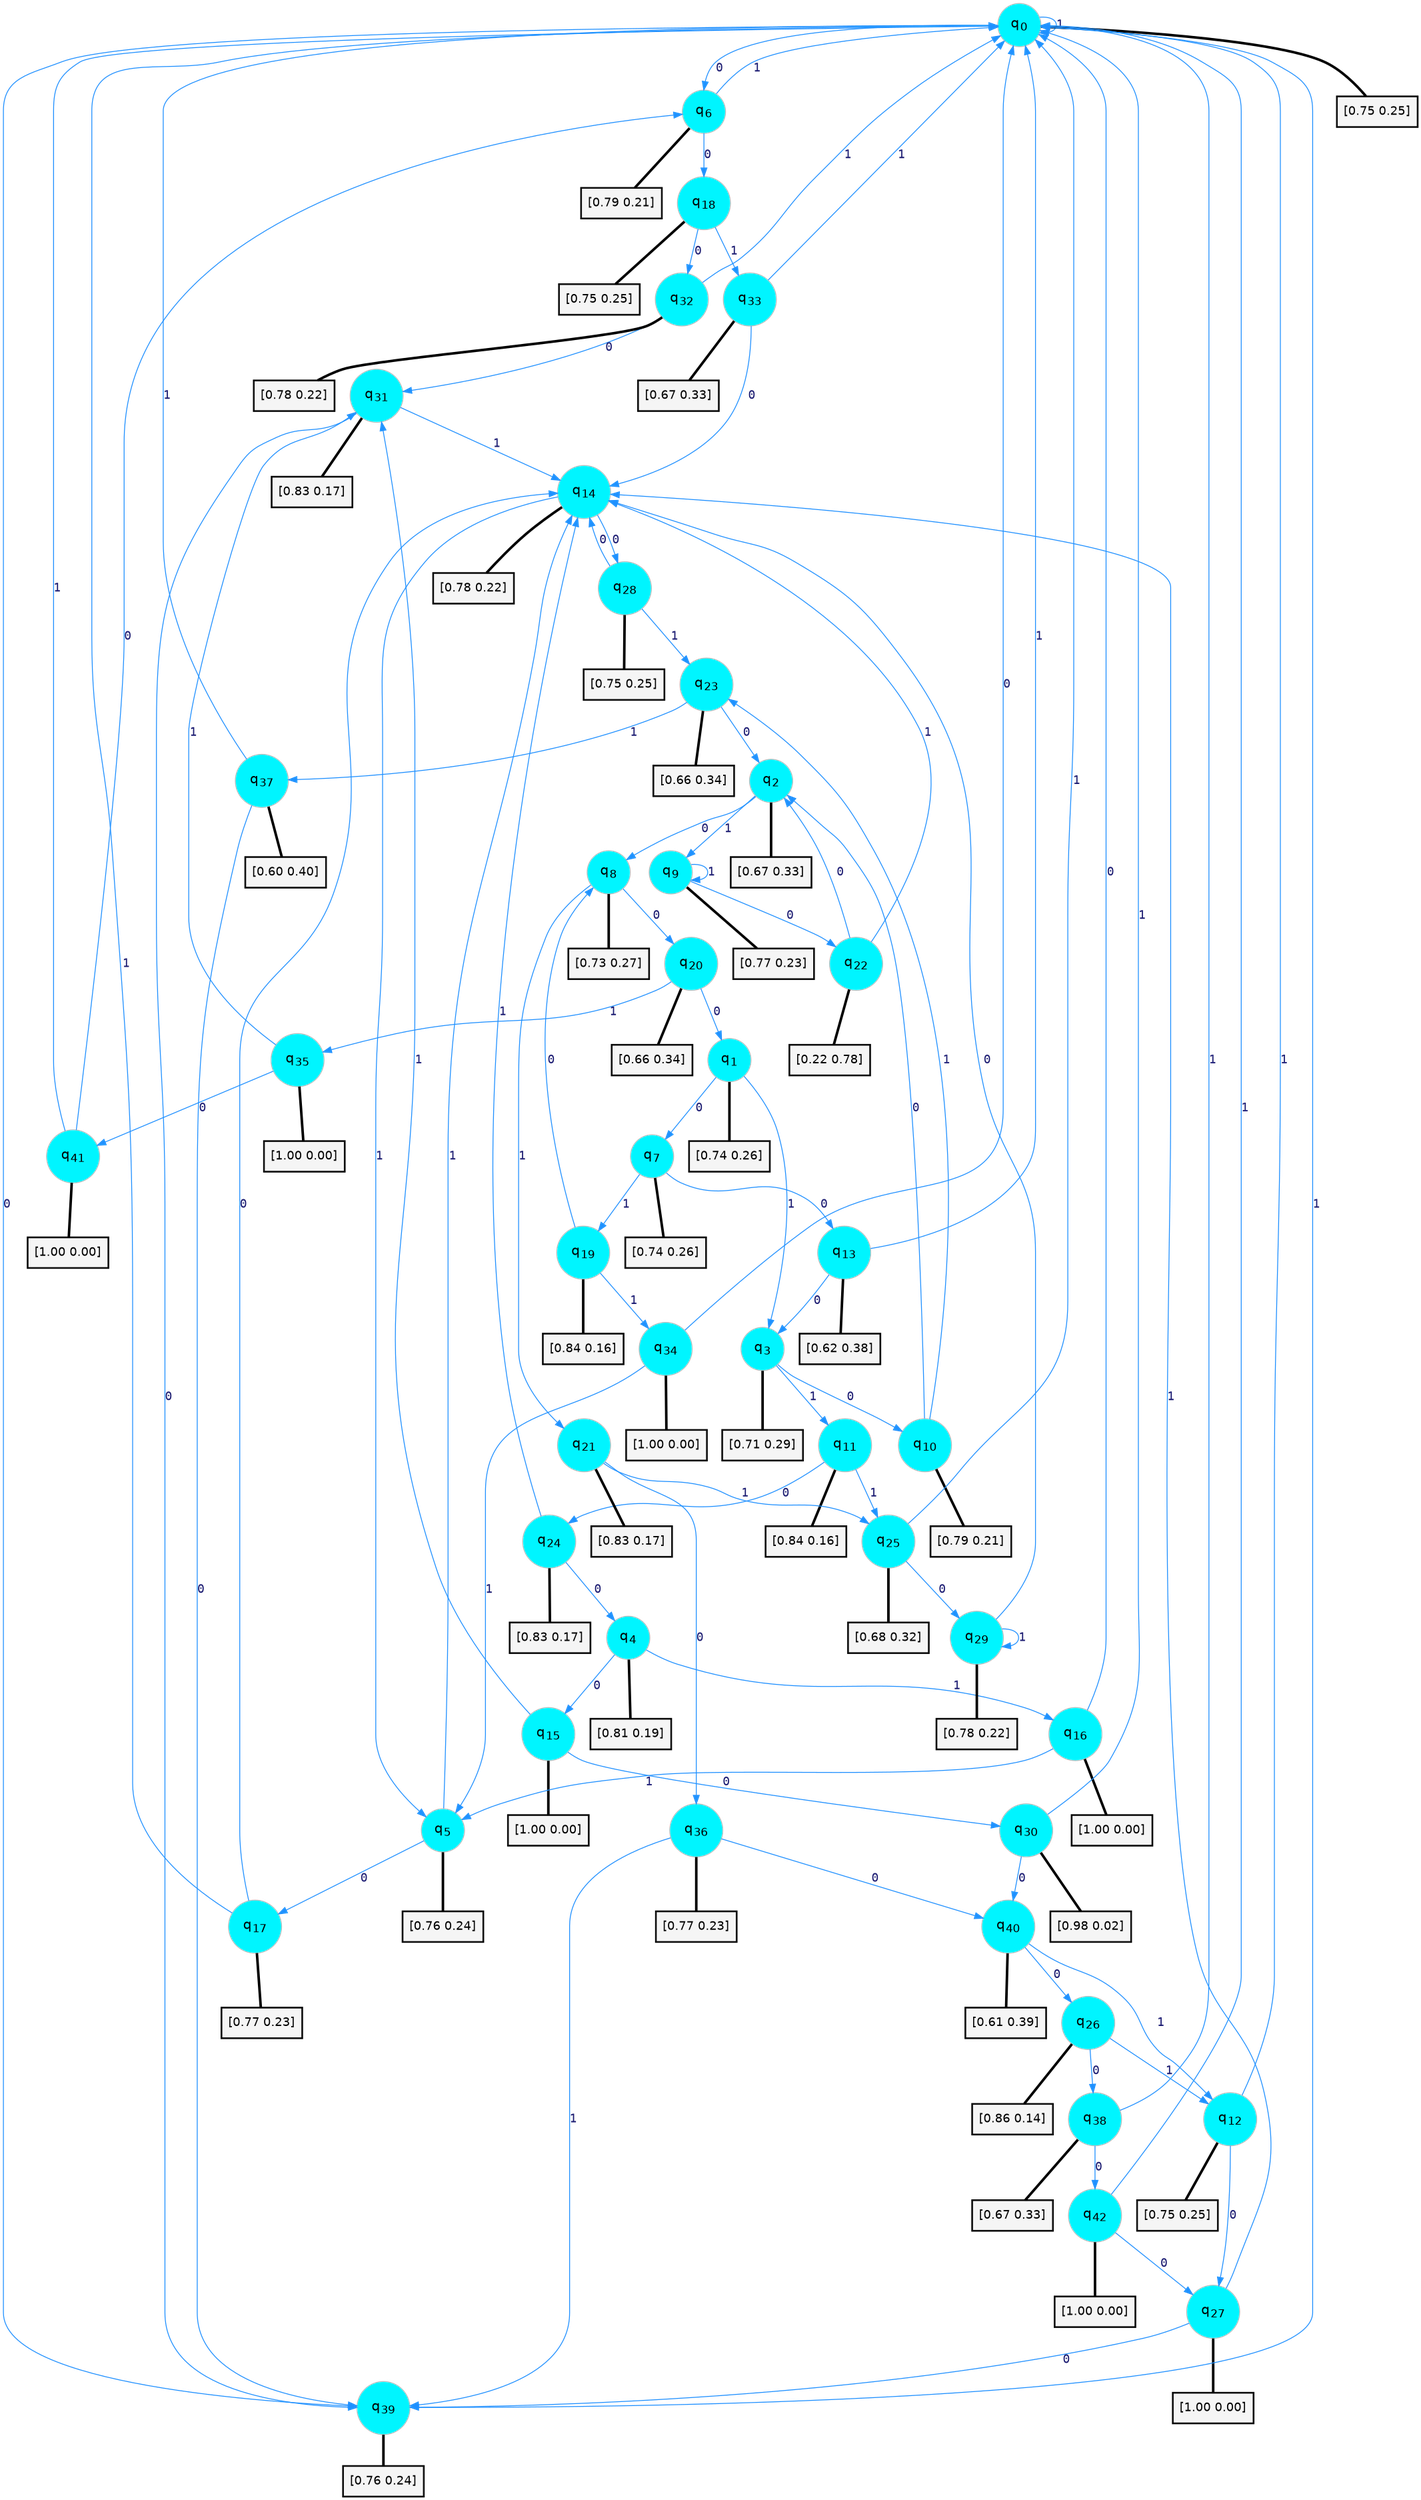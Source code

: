 digraph G {
graph [
bgcolor=transparent, dpi=300, rankdir=TD, size="40,25"];
node [
color=gray, fillcolor=turquoise1, fontcolor=black, fontname=Helvetica, fontsize=16, fontweight=bold, shape=circle, style=filled];
edge [
arrowsize=1, color=dodgerblue1, fontcolor=midnightblue, fontname=courier, fontweight=bold, penwidth=1, style=solid, weight=20];
0[label=<q<SUB>0</SUB>>];
1[label=<q<SUB>1</SUB>>];
2[label=<q<SUB>2</SUB>>];
3[label=<q<SUB>3</SUB>>];
4[label=<q<SUB>4</SUB>>];
5[label=<q<SUB>5</SUB>>];
6[label=<q<SUB>6</SUB>>];
7[label=<q<SUB>7</SUB>>];
8[label=<q<SUB>8</SUB>>];
9[label=<q<SUB>9</SUB>>];
10[label=<q<SUB>10</SUB>>];
11[label=<q<SUB>11</SUB>>];
12[label=<q<SUB>12</SUB>>];
13[label=<q<SUB>13</SUB>>];
14[label=<q<SUB>14</SUB>>];
15[label=<q<SUB>15</SUB>>];
16[label=<q<SUB>16</SUB>>];
17[label=<q<SUB>17</SUB>>];
18[label=<q<SUB>18</SUB>>];
19[label=<q<SUB>19</SUB>>];
20[label=<q<SUB>20</SUB>>];
21[label=<q<SUB>21</SUB>>];
22[label=<q<SUB>22</SUB>>];
23[label=<q<SUB>23</SUB>>];
24[label=<q<SUB>24</SUB>>];
25[label=<q<SUB>25</SUB>>];
26[label=<q<SUB>26</SUB>>];
27[label=<q<SUB>27</SUB>>];
28[label=<q<SUB>28</SUB>>];
29[label=<q<SUB>29</SUB>>];
30[label=<q<SUB>30</SUB>>];
31[label=<q<SUB>31</SUB>>];
32[label=<q<SUB>32</SUB>>];
33[label=<q<SUB>33</SUB>>];
34[label=<q<SUB>34</SUB>>];
35[label=<q<SUB>35</SUB>>];
36[label=<q<SUB>36</SUB>>];
37[label=<q<SUB>37</SUB>>];
38[label=<q<SUB>38</SUB>>];
39[label=<q<SUB>39</SUB>>];
40[label=<q<SUB>40</SUB>>];
41[label=<q<SUB>41</SUB>>];
42[label=<q<SUB>42</SUB>>];
43[label="[0.75 0.25]", shape=box,fontcolor=black, fontname=Helvetica, fontsize=14, penwidth=2, fillcolor=whitesmoke,color=black];
44[label="[0.74 0.26]", shape=box,fontcolor=black, fontname=Helvetica, fontsize=14, penwidth=2, fillcolor=whitesmoke,color=black];
45[label="[0.67 0.33]", shape=box,fontcolor=black, fontname=Helvetica, fontsize=14, penwidth=2, fillcolor=whitesmoke,color=black];
46[label="[0.71 0.29]", shape=box,fontcolor=black, fontname=Helvetica, fontsize=14, penwidth=2, fillcolor=whitesmoke,color=black];
47[label="[0.81 0.19]", shape=box,fontcolor=black, fontname=Helvetica, fontsize=14, penwidth=2, fillcolor=whitesmoke,color=black];
48[label="[0.76 0.24]", shape=box,fontcolor=black, fontname=Helvetica, fontsize=14, penwidth=2, fillcolor=whitesmoke,color=black];
49[label="[0.79 0.21]", shape=box,fontcolor=black, fontname=Helvetica, fontsize=14, penwidth=2, fillcolor=whitesmoke,color=black];
50[label="[0.74 0.26]", shape=box,fontcolor=black, fontname=Helvetica, fontsize=14, penwidth=2, fillcolor=whitesmoke,color=black];
51[label="[0.73 0.27]", shape=box,fontcolor=black, fontname=Helvetica, fontsize=14, penwidth=2, fillcolor=whitesmoke,color=black];
52[label="[0.77 0.23]", shape=box,fontcolor=black, fontname=Helvetica, fontsize=14, penwidth=2, fillcolor=whitesmoke,color=black];
53[label="[0.79 0.21]", shape=box,fontcolor=black, fontname=Helvetica, fontsize=14, penwidth=2, fillcolor=whitesmoke,color=black];
54[label="[0.84 0.16]", shape=box,fontcolor=black, fontname=Helvetica, fontsize=14, penwidth=2, fillcolor=whitesmoke,color=black];
55[label="[0.75 0.25]", shape=box,fontcolor=black, fontname=Helvetica, fontsize=14, penwidth=2, fillcolor=whitesmoke,color=black];
56[label="[0.62 0.38]", shape=box,fontcolor=black, fontname=Helvetica, fontsize=14, penwidth=2, fillcolor=whitesmoke,color=black];
57[label="[0.78 0.22]", shape=box,fontcolor=black, fontname=Helvetica, fontsize=14, penwidth=2, fillcolor=whitesmoke,color=black];
58[label="[1.00 0.00]", shape=box,fontcolor=black, fontname=Helvetica, fontsize=14, penwidth=2, fillcolor=whitesmoke,color=black];
59[label="[1.00 0.00]", shape=box,fontcolor=black, fontname=Helvetica, fontsize=14, penwidth=2, fillcolor=whitesmoke,color=black];
60[label="[0.77 0.23]", shape=box,fontcolor=black, fontname=Helvetica, fontsize=14, penwidth=2, fillcolor=whitesmoke,color=black];
61[label="[0.75 0.25]", shape=box,fontcolor=black, fontname=Helvetica, fontsize=14, penwidth=2, fillcolor=whitesmoke,color=black];
62[label="[0.84 0.16]", shape=box,fontcolor=black, fontname=Helvetica, fontsize=14, penwidth=2, fillcolor=whitesmoke,color=black];
63[label="[0.66 0.34]", shape=box,fontcolor=black, fontname=Helvetica, fontsize=14, penwidth=2, fillcolor=whitesmoke,color=black];
64[label="[0.83 0.17]", shape=box,fontcolor=black, fontname=Helvetica, fontsize=14, penwidth=2, fillcolor=whitesmoke,color=black];
65[label="[0.22 0.78]", shape=box,fontcolor=black, fontname=Helvetica, fontsize=14, penwidth=2, fillcolor=whitesmoke,color=black];
66[label="[0.66 0.34]", shape=box,fontcolor=black, fontname=Helvetica, fontsize=14, penwidth=2, fillcolor=whitesmoke,color=black];
67[label="[0.83 0.17]", shape=box,fontcolor=black, fontname=Helvetica, fontsize=14, penwidth=2, fillcolor=whitesmoke,color=black];
68[label="[0.68 0.32]", shape=box,fontcolor=black, fontname=Helvetica, fontsize=14, penwidth=2, fillcolor=whitesmoke,color=black];
69[label="[0.86 0.14]", shape=box,fontcolor=black, fontname=Helvetica, fontsize=14, penwidth=2, fillcolor=whitesmoke,color=black];
70[label="[1.00 0.00]", shape=box,fontcolor=black, fontname=Helvetica, fontsize=14, penwidth=2, fillcolor=whitesmoke,color=black];
71[label="[0.75 0.25]", shape=box,fontcolor=black, fontname=Helvetica, fontsize=14, penwidth=2, fillcolor=whitesmoke,color=black];
72[label="[0.78 0.22]", shape=box,fontcolor=black, fontname=Helvetica, fontsize=14, penwidth=2, fillcolor=whitesmoke,color=black];
73[label="[0.98 0.02]", shape=box,fontcolor=black, fontname=Helvetica, fontsize=14, penwidth=2, fillcolor=whitesmoke,color=black];
74[label="[0.83 0.17]", shape=box,fontcolor=black, fontname=Helvetica, fontsize=14, penwidth=2, fillcolor=whitesmoke,color=black];
75[label="[0.78 0.22]", shape=box,fontcolor=black, fontname=Helvetica, fontsize=14, penwidth=2, fillcolor=whitesmoke,color=black];
76[label="[0.67 0.33]", shape=box,fontcolor=black, fontname=Helvetica, fontsize=14, penwidth=2, fillcolor=whitesmoke,color=black];
77[label="[1.00 0.00]", shape=box,fontcolor=black, fontname=Helvetica, fontsize=14, penwidth=2, fillcolor=whitesmoke,color=black];
78[label="[1.00 0.00]", shape=box,fontcolor=black, fontname=Helvetica, fontsize=14, penwidth=2, fillcolor=whitesmoke,color=black];
79[label="[0.77 0.23]", shape=box,fontcolor=black, fontname=Helvetica, fontsize=14, penwidth=2, fillcolor=whitesmoke,color=black];
80[label="[0.60 0.40]", shape=box,fontcolor=black, fontname=Helvetica, fontsize=14, penwidth=2, fillcolor=whitesmoke,color=black];
81[label="[0.67 0.33]", shape=box,fontcolor=black, fontname=Helvetica, fontsize=14, penwidth=2, fillcolor=whitesmoke,color=black];
82[label="[0.76 0.24]", shape=box,fontcolor=black, fontname=Helvetica, fontsize=14, penwidth=2, fillcolor=whitesmoke,color=black];
83[label="[0.61 0.39]", shape=box,fontcolor=black, fontname=Helvetica, fontsize=14, penwidth=2, fillcolor=whitesmoke,color=black];
84[label="[1.00 0.00]", shape=box,fontcolor=black, fontname=Helvetica, fontsize=14, penwidth=2, fillcolor=whitesmoke,color=black];
85[label="[1.00 0.00]", shape=box,fontcolor=black, fontname=Helvetica, fontsize=14, penwidth=2, fillcolor=whitesmoke,color=black];
0->6 [label=0];
0->0 [label=1];
0->43 [arrowhead=none, penwidth=3,color=black];
1->7 [label=0];
1->3 [label=1];
1->44 [arrowhead=none, penwidth=3,color=black];
2->8 [label=0];
2->9 [label=1];
2->45 [arrowhead=none, penwidth=3,color=black];
3->10 [label=0];
3->11 [label=1];
3->46 [arrowhead=none, penwidth=3,color=black];
4->15 [label=0];
4->16 [label=1];
4->47 [arrowhead=none, penwidth=3,color=black];
5->17 [label=0];
5->14 [label=1];
5->48 [arrowhead=none, penwidth=3,color=black];
6->18 [label=0];
6->0 [label=1];
6->49 [arrowhead=none, penwidth=3,color=black];
7->13 [label=0];
7->19 [label=1];
7->50 [arrowhead=none, penwidth=3,color=black];
8->20 [label=0];
8->21 [label=1];
8->51 [arrowhead=none, penwidth=3,color=black];
9->22 [label=0];
9->9 [label=1];
9->52 [arrowhead=none, penwidth=3,color=black];
10->2 [label=0];
10->23 [label=1];
10->53 [arrowhead=none, penwidth=3,color=black];
11->24 [label=0];
11->25 [label=1];
11->54 [arrowhead=none, penwidth=3,color=black];
12->27 [label=0];
12->0 [label=1];
12->55 [arrowhead=none, penwidth=3,color=black];
13->3 [label=0];
13->0 [label=1];
13->56 [arrowhead=none, penwidth=3,color=black];
14->28 [label=0];
14->5 [label=1];
14->57 [arrowhead=none, penwidth=3,color=black];
15->30 [label=0];
15->31 [label=1];
15->58 [arrowhead=none, penwidth=3,color=black];
16->0 [label=0];
16->5 [label=1];
16->59 [arrowhead=none, penwidth=3,color=black];
17->14 [label=0];
17->0 [label=1];
17->60 [arrowhead=none, penwidth=3,color=black];
18->32 [label=0];
18->33 [label=1];
18->61 [arrowhead=none, penwidth=3,color=black];
19->8 [label=0];
19->34 [label=1];
19->62 [arrowhead=none, penwidth=3,color=black];
20->1 [label=0];
20->35 [label=1];
20->63 [arrowhead=none, penwidth=3,color=black];
21->36 [label=0];
21->25 [label=1];
21->64 [arrowhead=none, penwidth=3,color=black];
22->2 [label=0];
22->14 [label=1];
22->65 [arrowhead=none, penwidth=3,color=black];
23->2 [label=0];
23->37 [label=1];
23->66 [arrowhead=none, penwidth=3,color=black];
24->4 [label=0];
24->14 [label=1];
24->67 [arrowhead=none, penwidth=3,color=black];
25->29 [label=0];
25->0 [label=1];
25->68 [arrowhead=none, penwidth=3,color=black];
26->38 [label=0];
26->12 [label=1];
26->69 [arrowhead=none, penwidth=3,color=black];
27->39 [label=0];
27->14 [label=1];
27->70 [arrowhead=none, penwidth=3,color=black];
28->14 [label=0];
28->23 [label=1];
28->71 [arrowhead=none, penwidth=3,color=black];
29->14 [label=0];
29->29 [label=1];
29->72 [arrowhead=none, penwidth=3,color=black];
30->40 [label=0];
30->0 [label=1];
30->73 [arrowhead=none, penwidth=3,color=black];
31->39 [label=0];
31->14 [label=1];
31->74 [arrowhead=none, penwidth=3,color=black];
32->31 [label=0];
32->0 [label=1];
32->75 [arrowhead=none, penwidth=3,color=black];
33->14 [label=0];
33->0 [label=1];
33->76 [arrowhead=none, penwidth=3,color=black];
34->0 [label=0];
34->5 [label=1];
34->77 [arrowhead=none, penwidth=3,color=black];
35->41 [label=0];
35->31 [label=1];
35->78 [arrowhead=none, penwidth=3,color=black];
36->40 [label=0];
36->39 [label=1];
36->79 [arrowhead=none, penwidth=3,color=black];
37->39 [label=0];
37->0 [label=1];
37->80 [arrowhead=none, penwidth=3,color=black];
38->42 [label=0];
38->0 [label=1];
38->81 [arrowhead=none, penwidth=3,color=black];
39->0 [label=0];
39->0 [label=1];
39->82 [arrowhead=none, penwidth=3,color=black];
40->26 [label=0];
40->12 [label=1];
40->83 [arrowhead=none, penwidth=3,color=black];
41->6 [label=0];
41->0 [label=1];
41->84 [arrowhead=none, penwidth=3,color=black];
42->27 [label=0];
42->0 [label=1];
42->85 [arrowhead=none, penwidth=3,color=black];
}
